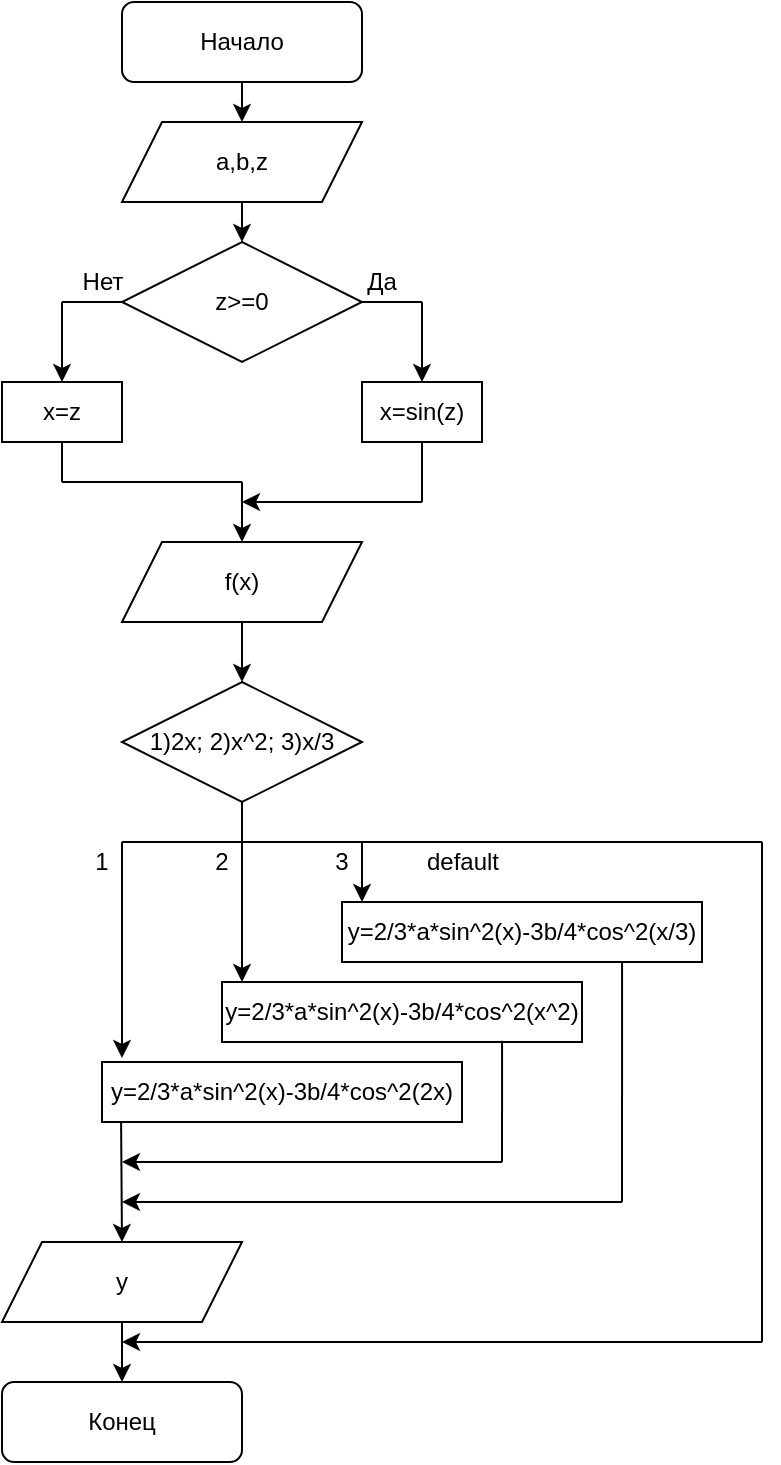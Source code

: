 <mxfile version="13.6.2" type="device"><diagram id="C5RBs43oDa-KdzZeNtuy" name="Page-1"><mxGraphModel dx="946" dy="609" grid="1" gridSize="10" guides="1" tooltips="1" connect="1" arrows="1" fold="1" page="1" pageScale="1" pageWidth="827" pageHeight="1169" math="0" shadow="0"><root><mxCell id="WIyWlLk6GJQsqaUBKTNV-0"/><mxCell id="WIyWlLk6GJQsqaUBKTNV-1" parent="WIyWlLk6GJQsqaUBKTNV-0"/><mxCell id="Ba2kXP7I95JB00j8uPcJ-0" value="" style="rounded=1;whiteSpace=wrap;html=1;" parent="WIyWlLk6GJQsqaUBKTNV-1" vertex="1"><mxGeometry x="240" y="40" width="120" height="40" as="geometry"/></mxCell><mxCell id="Ba2kXP7I95JB00j8uPcJ-1" value="Начало" style="text;html=1;strokeColor=none;fillColor=none;align=center;verticalAlign=middle;whiteSpace=wrap;rounded=0;" parent="WIyWlLk6GJQsqaUBKTNV-1" vertex="1"><mxGeometry x="280" y="50" width="40" height="20" as="geometry"/></mxCell><mxCell id="Ba2kXP7I95JB00j8uPcJ-2" value="" style="endArrow=classic;html=1;exitX=0.5;exitY=1;exitDx=0;exitDy=0;" parent="WIyWlLk6GJQsqaUBKTNV-1" source="Ba2kXP7I95JB00j8uPcJ-0" target="Ba2kXP7I95JB00j8uPcJ-3" edge="1"><mxGeometry width="50" height="50" relative="1" as="geometry"><mxPoint x="300" y="160" as="sourcePoint"/><mxPoint x="300" y="110" as="targetPoint"/></mxGeometry></mxCell><mxCell id="Ba2kXP7I95JB00j8uPcJ-3" value="" style="shape=parallelogram;perimeter=parallelogramPerimeter;whiteSpace=wrap;html=1;fixedSize=1;" parent="WIyWlLk6GJQsqaUBKTNV-1" vertex="1"><mxGeometry x="240" y="100" width="120" height="40" as="geometry"/></mxCell><mxCell id="Ba2kXP7I95JB00j8uPcJ-4" value="a,b,z" style="text;html=1;strokeColor=none;fillColor=none;align=center;verticalAlign=middle;whiteSpace=wrap;rounded=0;" parent="WIyWlLk6GJQsqaUBKTNV-1" vertex="1"><mxGeometry x="280" y="110" width="40" height="20" as="geometry"/></mxCell><mxCell id="Ba2kXP7I95JB00j8uPcJ-5" value="z&amp;gt;=0" style="rhombus;whiteSpace=wrap;html=1;" parent="WIyWlLk6GJQsqaUBKTNV-1" vertex="1"><mxGeometry x="240" y="160" width="120" height="60" as="geometry"/></mxCell><mxCell id="Ba2kXP7I95JB00j8uPcJ-6" value="" style="endArrow=classic;html=1;exitX=0.5;exitY=1;exitDx=0;exitDy=0;entryX=0.5;entryY=0;entryDx=0;entryDy=0;" parent="WIyWlLk6GJQsqaUBKTNV-1" source="Ba2kXP7I95JB00j8uPcJ-3" target="Ba2kXP7I95JB00j8uPcJ-5" edge="1"><mxGeometry width="50" height="50" relative="1" as="geometry"><mxPoint x="300" y="160" as="sourcePoint"/><mxPoint x="300" y="240" as="targetPoint"/></mxGeometry></mxCell><mxCell id="Ba2kXP7I95JB00j8uPcJ-15" value="" style="endArrow=none;html=1;exitX=1;exitY=0.5;exitDx=0;exitDy=0;" parent="WIyWlLk6GJQsqaUBKTNV-1" source="Ba2kXP7I95JB00j8uPcJ-5" edge="1"><mxGeometry width="50" height="50" relative="1" as="geometry"><mxPoint x="310" y="170" as="sourcePoint"/><mxPoint x="390" y="190" as="targetPoint"/></mxGeometry></mxCell><mxCell id="Ba2kXP7I95JB00j8uPcJ-16" value="" style="endArrow=classic;html=1;" parent="WIyWlLk6GJQsqaUBKTNV-1" edge="1"><mxGeometry width="50" height="50" relative="1" as="geometry"><mxPoint x="390" y="190" as="sourcePoint"/><mxPoint x="390" y="230" as="targetPoint"/></mxGeometry></mxCell><mxCell id="Ba2kXP7I95JB00j8uPcJ-18" value="Да" style="text;html=1;strokeColor=none;fillColor=none;align=center;verticalAlign=middle;whiteSpace=wrap;rounded=0;" parent="WIyWlLk6GJQsqaUBKTNV-1" vertex="1"><mxGeometry x="350" y="170" width="40" height="20" as="geometry"/></mxCell><mxCell id="Ba2kXP7I95JB00j8uPcJ-19" value="" style="rounded=0;whiteSpace=wrap;html=1;" parent="WIyWlLk6GJQsqaUBKTNV-1" vertex="1"><mxGeometry x="360" y="230" width="60" height="30" as="geometry"/></mxCell><mxCell id="Ba2kXP7I95JB00j8uPcJ-20" value="x=sin(z)" style="text;html=1;strokeColor=none;fillColor=none;align=center;verticalAlign=middle;whiteSpace=wrap;rounded=0;" parent="WIyWlLk6GJQsqaUBKTNV-1" vertex="1"><mxGeometry x="370" y="235" width="40" height="20" as="geometry"/></mxCell><mxCell id="Ba2kXP7I95JB00j8uPcJ-21" value="" style="endArrow=none;html=1;exitX=0;exitY=0.5;exitDx=0;exitDy=0;" parent="WIyWlLk6GJQsqaUBKTNV-1" source="Ba2kXP7I95JB00j8uPcJ-5" edge="1"><mxGeometry width="50" height="50" relative="1" as="geometry"><mxPoint x="240" y="180" as="sourcePoint"/><mxPoint x="210" y="190" as="targetPoint"/></mxGeometry></mxCell><mxCell id="Ba2kXP7I95JB00j8uPcJ-22" value="" style="endArrow=classic;html=1;" parent="WIyWlLk6GJQsqaUBKTNV-1" edge="1"><mxGeometry width="50" height="50" relative="1" as="geometry"><mxPoint x="210" y="190" as="sourcePoint"/><mxPoint x="210" y="230" as="targetPoint"/></mxGeometry></mxCell><mxCell id="Ba2kXP7I95JB00j8uPcJ-23" value="x=z" style="rounded=0;whiteSpace=wrap;html=1;" parent="WIyWlLk6GJQsqaUBKTNV-1" vertex="1"><mxGeometry x="180" y="230" width="60" height="30" as="geometry"/></mxCell><mxCell id="Ba2kXP7I95JB00j8uPcJ-24" value="Нет" style="text;html=1;align=center;verticalAlign=middle;resizable=0;points=[];autosize=1;" parent="WIyWlLk6GJQsqaUBKTNV-1" vertex="1"><mxGeometry x="210" y="170" width="40" height="20" as="geometry"/></mxCell><mxCell id="EbFeLvqOe3FnW2SSKMEk-0" value="" style="endArrow=none;html=1;entryX=0.5;entryY=1;entryDx=0;entryDy=0;" parent="WIyWlLk6GJQsqaUBKTNV-1" target="Ba2kXP7I95JB00j8uPcJ-19" edge="1"><mxGeometry width="50" height="50" relative="1" as="geometry"><mxPoint x="390" y="290" as="sourcePoint"/><mxPoint x="350" y="240" as="targetPoint"/></mxGeometry></mxCell><mxCell id="EbFeLvqOe3FnW2SSKMEk-2" value="" style="endArrow=none;html=1;entryX=0.5;entryY=1;entryDx=0;entryDy=0;" parent="WIyWlLk6GJQsqaUBKTNV-1" target="Ba2kXP7I95JB00j8uPcJ-23" edge="1"><mxGeometry width="50" height="50" relative="1" as="geometry"><mxPoint x="210" y="280" as="sourcePoint"/><mxPoint x="350" y="240" as="targetPoint"/></mxGeometry></mxCell><mxCell id="EbFeLvqOe3FnW2SSKMEk-6" value="f(x)" style="shape=parallelogram;perimeter=parallelogramPerimeter;whiteSpace=wrap;html=1;fixedSize=1;" parent="WIyWlLk6GJQsqaUBKTNV-1" vertex="1"><mxGeometry x="240" y="310" width="120" height="40" as="geometry"/></mxCell><mxCell id="EbFeLvqOe3FnW2SSKMEk-8" value="" style="endArrow=none;html=1;" parent="WIyWlLk6GJQsqaUBKTNV-1" edge="1"><mxGeometry width="50" height="50" relative="1" as="geometry"><mxPoint x="210" y="280" as="sourcePoint"/><mxPoint x="300" y="280" as="targetPoint"/></mxGeometry></mxCell><mxCell id="EbFeLvqOe3FnW2SSKMEk-9" value="" style="endArrow=classic;html=1;entryX=0.5;entryY=0;entryDx=0;entryDy=0;" parent="WIyWlLk6GJQsqaUBKTNV-1" target="EbFeLvqOe3FnW2SSKMEk-6" edge="1"><mxGeometry width="50" height="50" relative="1" as="geometry"><mxPoint x="300" y="280" as="sourcePoint"/><mxPoint x="300" y="210" as="targetPoint"/></mxGeometry></mxCell><mxCell id="EbFeLvqOe3FnW2SSKMEk-10" value="" style="endArrow=classic;html=1;" parent="WIyWlLk6GJQsqaUBKTNV-1" edge="1"><mxGeometry width="50" height="50" relative="1" as="geometry"><mxPoint x="390" y="290" as="sourcePoint"/><mxPoint x="300" y="290" as="targetPoint"/></mxGeometry></mxCell><mxCell id="EbFeLvqOe3FnW2SSKMEk-11" value="" style="endArrow=classic;html=1;exitX=0.5;exitY=1;exitDx=0;exitDy=0;" parent="WIyWlLk6GJQsqaUBKTNV-1" source="EbFeLvqOe3FnW2SSKMEk-6" edge="1"><mxGeometry width="50" height="50" relative="1" as="geometry"><mxPoint x="290" y="360" as="sourcePoint"/><mxPoint x="300" y="380" as="targetPoint"/></mxGeometry></mxCell><mxCell id="EbFeLvqOe3FnW2SSKMEk-12" value="1)2x; 2)x^2; 3)x/3" style="rhombus;whiteSpace=wrap;html=1;" parent="WIyWlLk6GJQsqaUBKTNV-1" vertex="1"><mxGeometry x="240" y="380" width="120" height="60" as="geometry"/></mxCell><mxCell id="EbFeLvqOe3FnW2SSKMEk-15" value="" style="endArrow=none;html=1;" parent="WIyWlLk6GJQsqaUBKTNV-1" edge="1"><mxGeometry width="50" height="50" relative="1" as="geometry"><mxPoint x="240" y="460" as="sourcePoint"/><mxPoint x="360" y="460" as="targetPoint"/><Array as="points"><mxPoint x="300" y="460"/></Array></mxGeometry></mxCell><mxCell id="EbFeLvqOe3FnW2SSKMEk-16" value="" style="endArrow=classic;html=1;" parent="WIyWlLk6GJQsqaUBKTNV-1" edge="1"><mxGeometry width="50" height="50" relative="1" as="geometry"><mxPoint x="240" y="460" as="sourcePoint"/><mxPoint x="240" y="568" as="targetPoint"/></mxGeometry></mxCell><mxCell id="EbFeLvqOe3FnW2SSKMEk-17" value="" style="endArrow=classic;html=1;" parent="WIyWlLk6GJQsqaUBKTNV-1" edge="1"><mxGeometry width="50" height="50" relative="1" as="geometry"><mxPoint x="300" y="460" as="sourcePoint"/><mxPoint x="300" y="530" as="targetPoint"/></mxGeometry></mxCell><mxCell id="EbFeLvqOe3FnW2SSKMEk-18" value="" style="endArrow=classic;html=1;" parent="WIyWlLk6GJQsqaUBKTNV-1" edge="1"><mxGeometry width="50" height="50" relative="1" as="geometry"><mxPoint x="360" y="460" as="sourcePoint"/><mxPoint x="360" y="490" as="targetPoint"/></mxGeometry></mxCell><mxCell id="EbFeLvqOe3FnW2SSKMEk-19" value="" style="endArrow=none;html=1;" parent="WIyWlLk6GJQsqaUBKTNV-1" edge="1"><mxGeometry width="50" height="50" relative="1" as="geometry"><mxPoint x="300" y="440" as="sourcePoint"/><mxPoint x="300" y="460" as="targetPoint"/></mxGeometry></mxCell><mxCell id="EbFeLvqOe3FnW2SSKMEk-20" value="1" style="text;html=1;strokeColor=none;fillColor=none;align=center;verticalAlign=middle;whiteSpace=wrap;rounded=0;" parent="WIyWlLk6GJQsqaUBKTNV-1" vertex="1"><mxGeometry x="210" y="460" width="40" height="20" as="geometry"/></mxCell><mxCell id="EbFeLvqOe3FnW2SSKMEk-21" value="2" style="text;html=1;strokeColor=none;fillColor=none;align=center;verticalAlign=middle;whiteSpace=wrap;rounded=0;" parent="WIyWlLk6GJQsqaUBKTNV-1" vertex="1"><mxGeometry x="270" y="460" width="40" height="20" as="geometry"/></mxCell><mxCell id="EbFeLvqOe3FnW2SSKMEk-22" value="3" style="text;html=1;strokeColor=none;fillColor=none;align=center;verticalAlign=middle;whiteSpace=wrap;rounded=0;" parent="WIyWlLk6GJQsqaUBKTNV-1" vertex="1"><mxGeometry x="330" y="460" width="40" height="20" as="geometry"/></mxCell><mxCell id="EbFeLvqOe3FnW2SSKMEk-23" value="y=2/3*a*sin^2(x)-3b/4*cos^2(x/3)" style="rounded=0;whiteSpace=wrap;html=1;" parent="WIyWlLk6GJQsqaUBKTNV-1" vertex="1"><mxGeometry x="350" y="490" width="180" height="30" as="geometry"/></mxCell><mxCell id="EbFeLvqOe3FnW2SSKMEk-26" value="&lt;span&gt;y=2/3*a*sin^2(x)-3b/4*cos^2(x^2)&lt;/span&gt;" style="rounded=0;whiteSpace=wrap;html=1;" parent="WIyWlLk6GJQsqaUBKTNV-1" vertex="1"><mxGeometry x="290" y="530" width="180" height="30" as="geometry"/></mxCell><mxCell id="EbFeLvqOe3FnW2SSKMEk-27" value="&lt;span&gt;y=2/3*a*sin^2(x)-3b/4*cos^2(2x)&lt;/span&gt;" style="rounded=0;whiteSpace=wrap;html=1;" parent="WIyWlLk6GJQsqaUBKTNV-1" vertex="1"><mxGeometry x="230" y="570" width="180" height="30" as="geometry"/></mxCell><mxCell id="EbFeLvqOe3FnW2SSKMEk-31" value="" style="endArrow=classic;html=1;exitX=0.053;exitY=0.993;exitDx=0;exitDy=0;exitPerimeter=0;" parent="WIyWlLk6GJQsqaUBKTNV-1" source="EbFeLvqOe3FnW2SSKMEk-27" edge="1"><mxGeometry width="50" height="50" relative="1" as="geometry"><mxPoint x="420" y="620" as="sourcePoint"/><mxPoint x="240" y="660" as="targetPoint"/></mxGeometry></mxCell><mxCell id="EbFeLvqOe3FnW2SSKMEk-33" value="" style="endArrow=none;html=1;exitX=0.778;exitY=0.98;exitDx=0;exitDy=0;exitPerimeter=0;" parent="WIyWlLk6GJQsqaUBKTNV-1" source="EbFeLvqOe3FnW2SSKMEk-26" edge="1"><mxGeometry width="50" height="50" relative="1" as="geometry"><mxPoint x="380" y="620" as="sourcePoint"/><mxPoint x="430" y="620" as="targetPoint"/></mxGeometry></mxCell><mxCell id="EbFeLvqOe3FnW2SSKMEk-34" value="" style="endArrow=classic;html=1;" parent="WIyWlLk6GJQsqaUBKTNV-1" edge="1"><mxGeometry width="50" height="50" relative="1" as="geometry"><mxPoint x="430" y="620" as="sourcePoint"/><mxPoint x="240" y="620" as="targetPoint"/></mxGeometry></mxCell><mxCell id="EbFeLvqOe3FnW2SSKMEk-35" value="" style="endArrow=none;html=1;entryX=0.778;entryY=0.993;entryDx=0;entryDy=0;entryPerimeter=0;" parent="WIyWlLk6GJQsqaUBKTNV-1" target="EbFeLvqOe3FnW2SSKMEk-23" edge="1"><mxGeometry width="50" height="50" relative="1" as="geometry"><mxPoint x="490" y="640" as="sourcePoint"/><mxPoint x="440" y="570" as="targetPoint"/></mxGeometry></mxCell><mxCell id="EbFeLvqOe3FnW2SSKMEk-36" value="" style="endArrow=classic;html=1;" parent="WIyWlLk6GJQsqaUBKTNV-1" edge="1"><mxGeometry width="50" height="50" relative="1" as="geometry"><mxPoint x="490" y="640" as="sourcePoint"/><mxPoint x="240" y="640" as="targetPoint"/></mxGeometry></mxCell><mxCell id="EbFeLvqOe3FnW2SSKMEk-37" value="y" style="shape=parallelogram;perimeter=parallelogramPerimeter;whiteSpace=wrap;html=1;fixedSize=1;" parent="WIyWlLk6GJQsqaUBKTNV-1" vertex="1"><mxGeometry x="180" y="660" width="120" height="40" as="geometry"/></mxCell><mxCell id="EbFeLvqOe3FnW2SSKMEk-39" value="" style="endArrow=classic;html=1;exitX=0.5;exitY=1;exitDx=0;exitDy=0;" parent="WIyWlLk6GJQsqaUBKTNV-1" source="EbFeLvqOe3FnW2SSKMEk-37" target="EbFeLvqOe3FnW2SSKMEk-40" edge="1"><mxGeometry width="50" height="50" relative="1" as="geometry"><mxPoint x="310" y="720" as="sourcePoint"/><mxPoint x="240" y="730" as="targetPoint"/></mxGeometry></mxCell><mxCell id="EbFeLvqOe3FnW2SSKMEk-40" value="Конец" style="rounded=1;whiteSpace=wrap;html=1;" parent="WIyWlLk6GJQsqaUBKTNV-1" vertex="1"><mxGeometry x="180" y="730" width="120" height="40" as="geometry"/></mxCell><mxCell id="6sqYDhgkfUxZ3RPGEG0r-0" value="" style="endArrow=none;html=1;exitX=0.75;exitY=0;exitDx=0;exitDy=0;" parent="WIyWlLk6GJQsqaUBKTNV-1" source="EbFeLvqOe3FnW2SSKMEk-22" edge="1"><mxGeometry width="50" height="50" relative="1" as="geometry"><mxPoint x="390" y="550" as="sourcePoint"/><mxPoint x="560" y="460" as="targetPoint"/></mxGeometry></mxCell><mxCell id="6sqYDhgkfUxZ3RPGEG0r-1" value="default" style="text;html=1;align=center;verticalAlign=middle;resizable=0;points=[];autosize=1;" parent="WIyWlLk6GJQsqaUBKTNV-1" vertex="1"><mxGeometry x="385" y="460" width="50" height="20" as="geometry"/></mxCell><mxCell id="6sqYDhgkfUxZ3RPGEG0r-2" value="" style="endArrow=none;html=1;" parent="WIyWlLk6GJQsqaUBKTNV-1" edge="1"><mxGeometry width="50" height="50" relative="1" as="geometry"><mxPoint x="560" y="710" as="sourcePoint"/><mxPoint x="560" y="460" as="targetPoint"/></mxGeometry></mxCell><mxCell id="6sqYDhgkfUxZ3RPGEG0r-3" value="" style="endArrow=classic;html=1;" parent="WIyWlLk6GJQsqaUBKTNV-1" edge="1"><mxGeometry width="50" height="50" relative="1" as="geometry"><mxPoint x="560" y="710" as="sourcePoint"/><mxPoint x="240" y="710" as="targetPoint"/></mxGeometry></mxCell></root></mxGraphModel></diagram></mxfile>